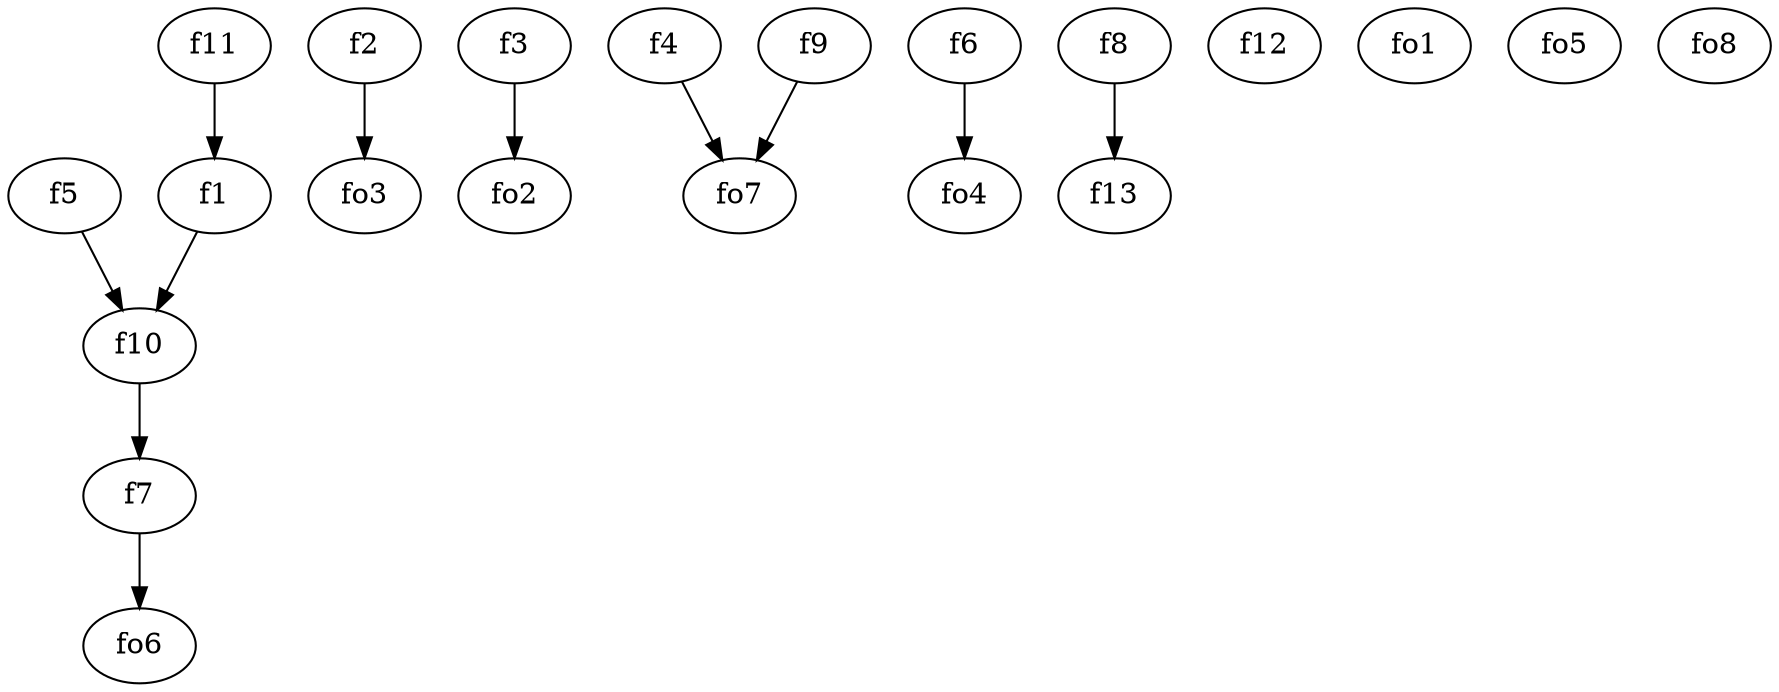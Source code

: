 strict digraph  {
f1;
f2;
f3;
f4;
f5;
f6;
f7;
f8;
f9;
f10;
f11;
f12;
f13;
fo1;
fo2;
fo3;
fo4;
fo5;
fo6;
fo7;
fo8;
f1 -> f10  [weight=2];
f2 -> fo3  [weight=2];
f3 -> fo2  [weight=2];
f4 -> fo7  [weight=2];
f5 -> f10  [weight=2];
f6 -> fo4  [weight=2];
f7 -> fo6  [weight=2];
f8 -> f13  [weight=2];
f9 -> fo7  [weight=2];
f10 -> f7  [weight=2];
f11 -> f1  [weight=2];
}
